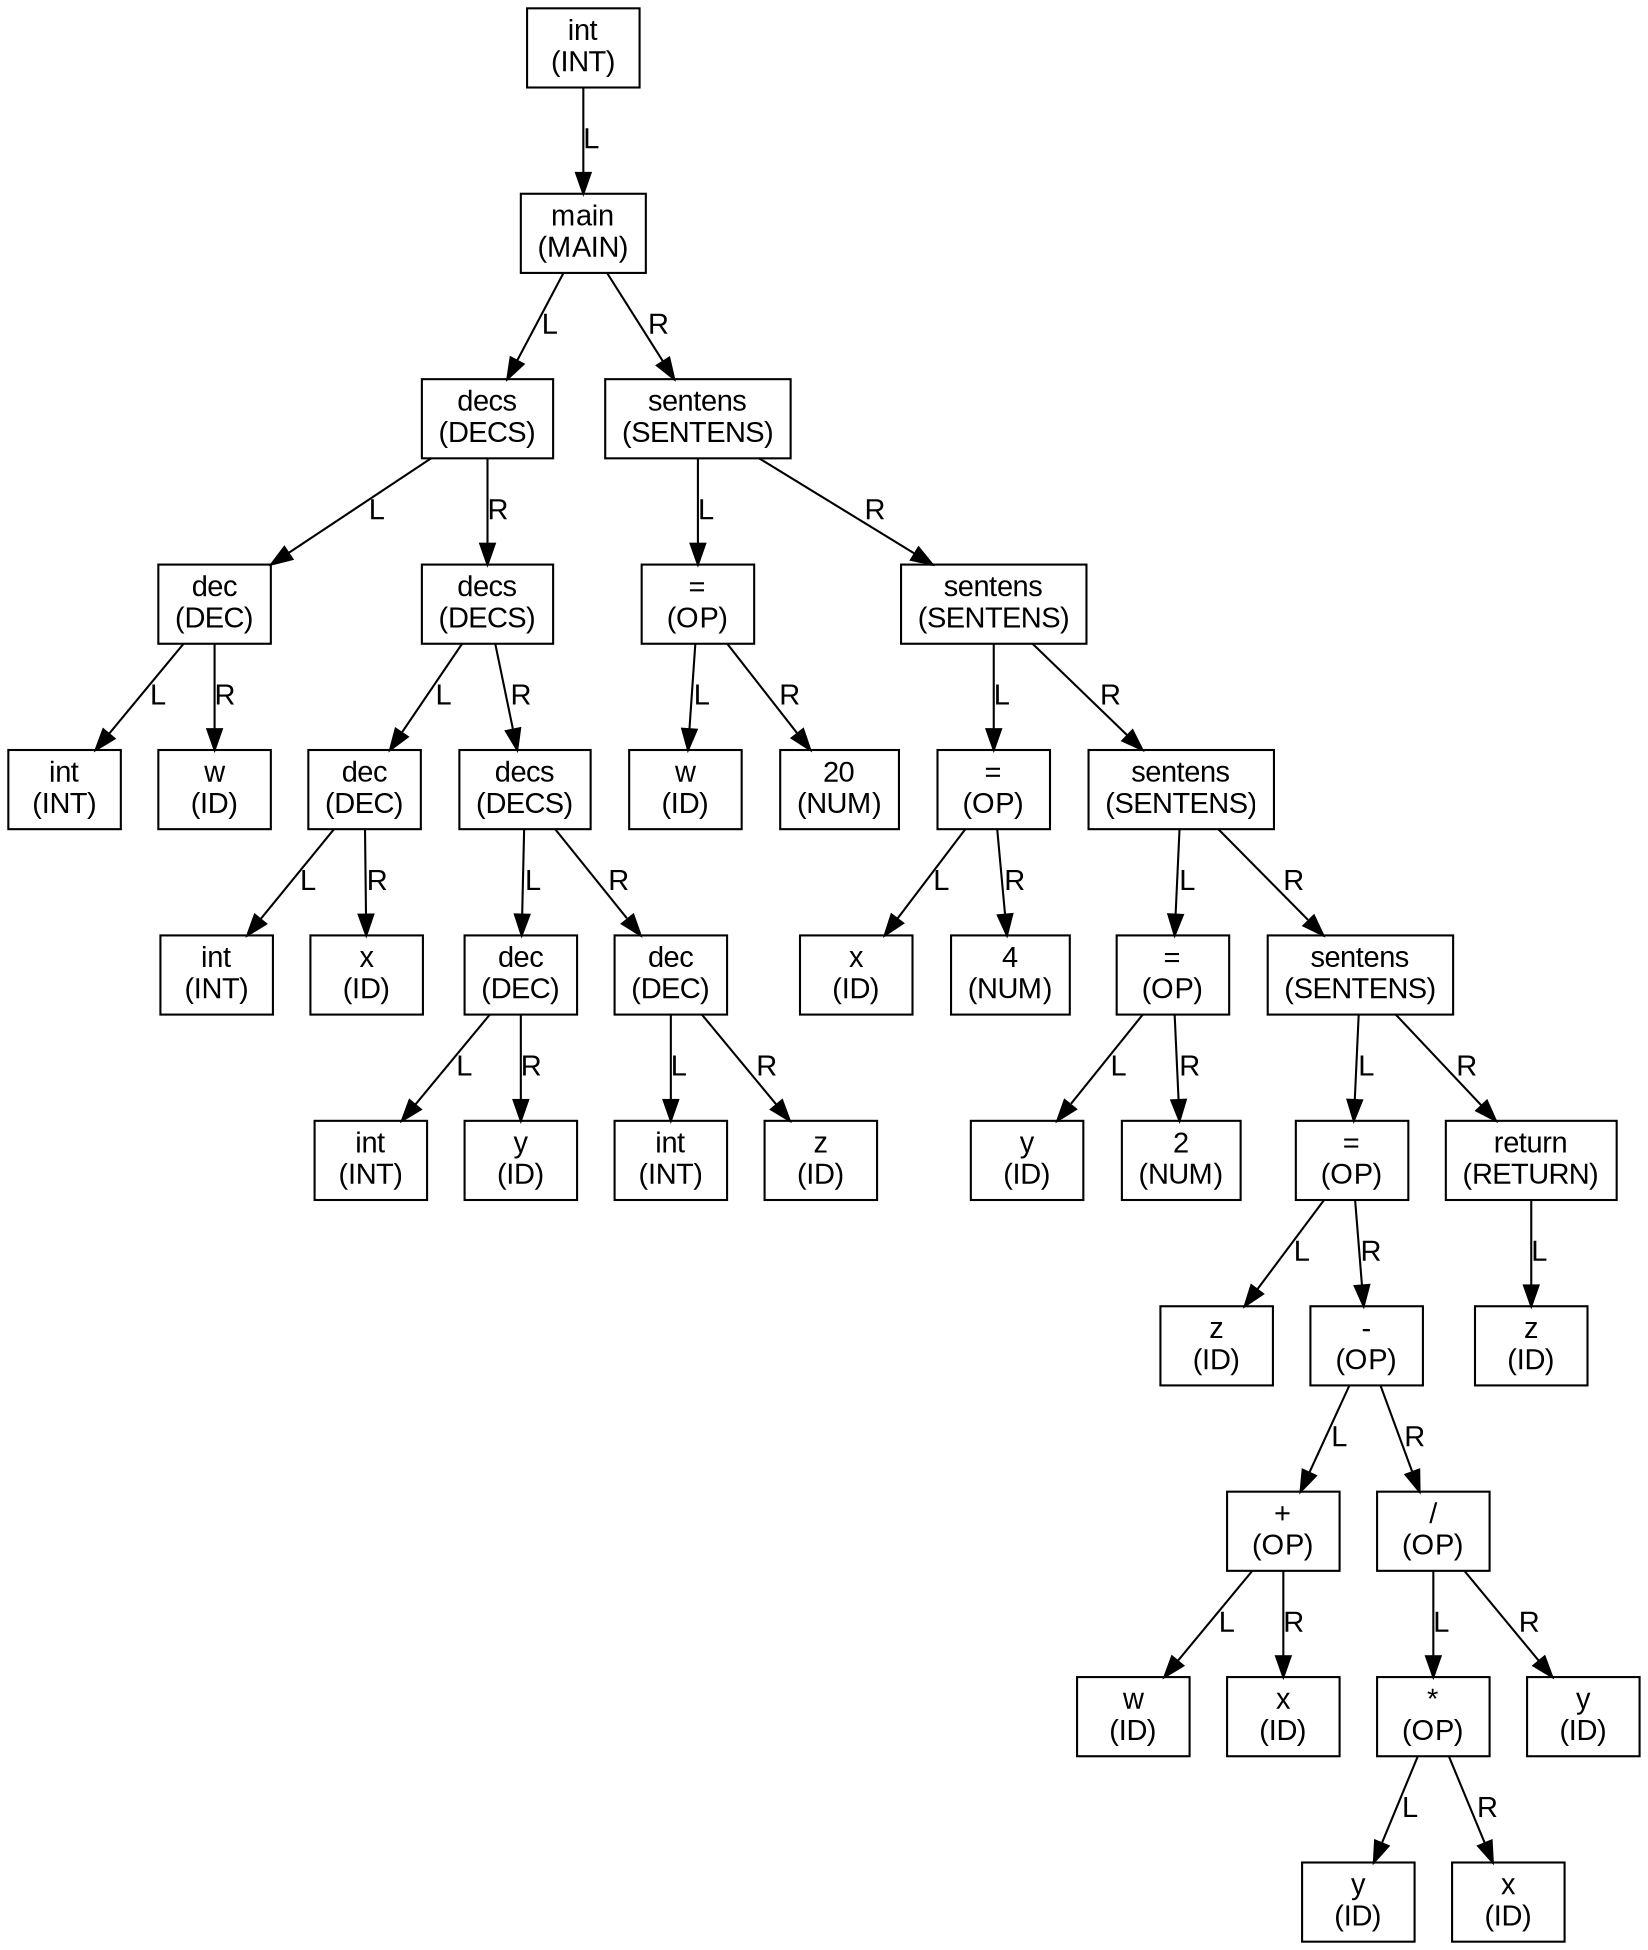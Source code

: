 digraph AST {
  rankdir=TB;
  node [fontname="Arial"];
  edge [fontname="Arial"];
  node0 [label="int\n(INT)", shape=box];
  node1 [label="main\n(MAIN)", shape=box];
  node2 [label="decs\n(DECS)", shape=box];
  node3 [label="dec\n(DEC)", shape=box];
  node4 [label="int\n(INT)", shape=box];
  node3 -> node4 [label="L"];
  node5 [label="w\n(ID)", shape=box];
  node3 -> node5 [label="R"];
  node2 -> node3 [label="L"];
  node6 [label="decs\n(DECS)", shape=box];
  node7 [label="dec\n(DEC)", shape=box];
  node8 [label="int\n(INT)", shape=box];
  node7 -> node8 [label="L"];
  node9 [label="x\n(ID)", shape=box];
  node7 -> node9 [label="R"];
  node6 -> node7 [label="L"];
  node10 [label="decs\n(DECS)", shape=box];
  node11 [label="dec\n(DEC)", shape=box];
  node12 [label="int\n(INT)", shape=box];
  node11 -> node12 [label="L"];
  node13 [label="y\n(ID)", shape=box];
  node11 -> node13 [label="R"];
  node10 -> node11 [label="L"];
  node14 [label="dec\n(DEC)", shape=box];
  node15 [label="int\n(INT)", shape=box];
  node14 -> node15 [label="L"];
  node16 [label="z\n(ID)", shape=box];
  node14 -> node16 [label="R"];
  node10 -> node14 [label="R"];
  node6 -> node10 [label="R"];
  node2 -> node6 [label="R"];
  node1 -> node2 [label="L"];
  node17 [label="sentens\n(SENTENS)", shape=box];
  node18 [label="=\n(OP)", shape=box];
  node19 [label="w\n(ID)", shape=box];
  node18 -> node19 [label="L"];
  node20 [label="20\n(NUM)", shape=box];
  node18 -> node20 [label="R"];
  node17 -> node18 [label="L"];
  node21 [label="sentens\n(SENTENS)", shape=box];
  node22 [label="=\n(OP)", shape=box];
  node23 [label="x\n(ID)", shape=box];
  node22 -> node23 [label="L"];
  node24 [label="4\n(NUM)", shape=box];
  node22 -> node24 [label="R"];
  node21 -> node22 [label="L"];
  node25 [label="sentens\n(SENTENS)", shape=box];
  node26 [label="=\n(OP)", shape=box];
  node27 [label="y\n(ID)", shape=box];
  node26 -> node27 [label="L"];
  node28 [label="2\n(NUM)", shape=box];
  node26 -> node28 [label="R"];
  node25 -> node26 [label="L"];
  node29 [label="sentens\n(SENTENS)", shape=box];
  node30 [label="=\n(OP)", shape=box];
  node31 [label="z\n(ID)", shape=box];
  node30 -> node31 [label="L"];
  node32 [label="-\n(OP)", shape=box];
  node33 [label="+\n(OP)", shape=box];
  node34 [label="w\n(ID)", shape=box];
  node33 -> node34 [label="L"];
  node35 [label="x\n(ID)", shape=box];
  node33 -> node35 [label="R"];
  node32 -> node33 [label="L"];
  node36 [label="/\n(OP)", shape=box];
  node37 [label="*\n(OP)", shape=box];
  node38 [label="y\n(ID)", shape=box];
  node37 -> node38 [label="L"];
  node39 [label="x\n(ID)", shape=box];
  node37 -> node39 [label="R"];
  node36 -> node37 [label="L"];
  node40 [label="y\n(ID)", shape=box];
  node36 -> node40 [label="R"];
  node32 -> node36 [label="R"];
  node30 -> node32 [label="R"];
  node29 -> node30 [label="L"];
  node41 [label="return\n(RETURN)", shape=box];
  node42 [label="z\n(ID)", shape=box];
  node41 -> node42 [label="L"];
  node29 -> node41 [label="R"];
  node25 -> node29 [label="R"];
  node21 -> node25 [label="R"];
  node17 -> node21 [label="R"];
  node1 -> node17 [label="R"];
  node0 -> node1 [label="L"];
}
